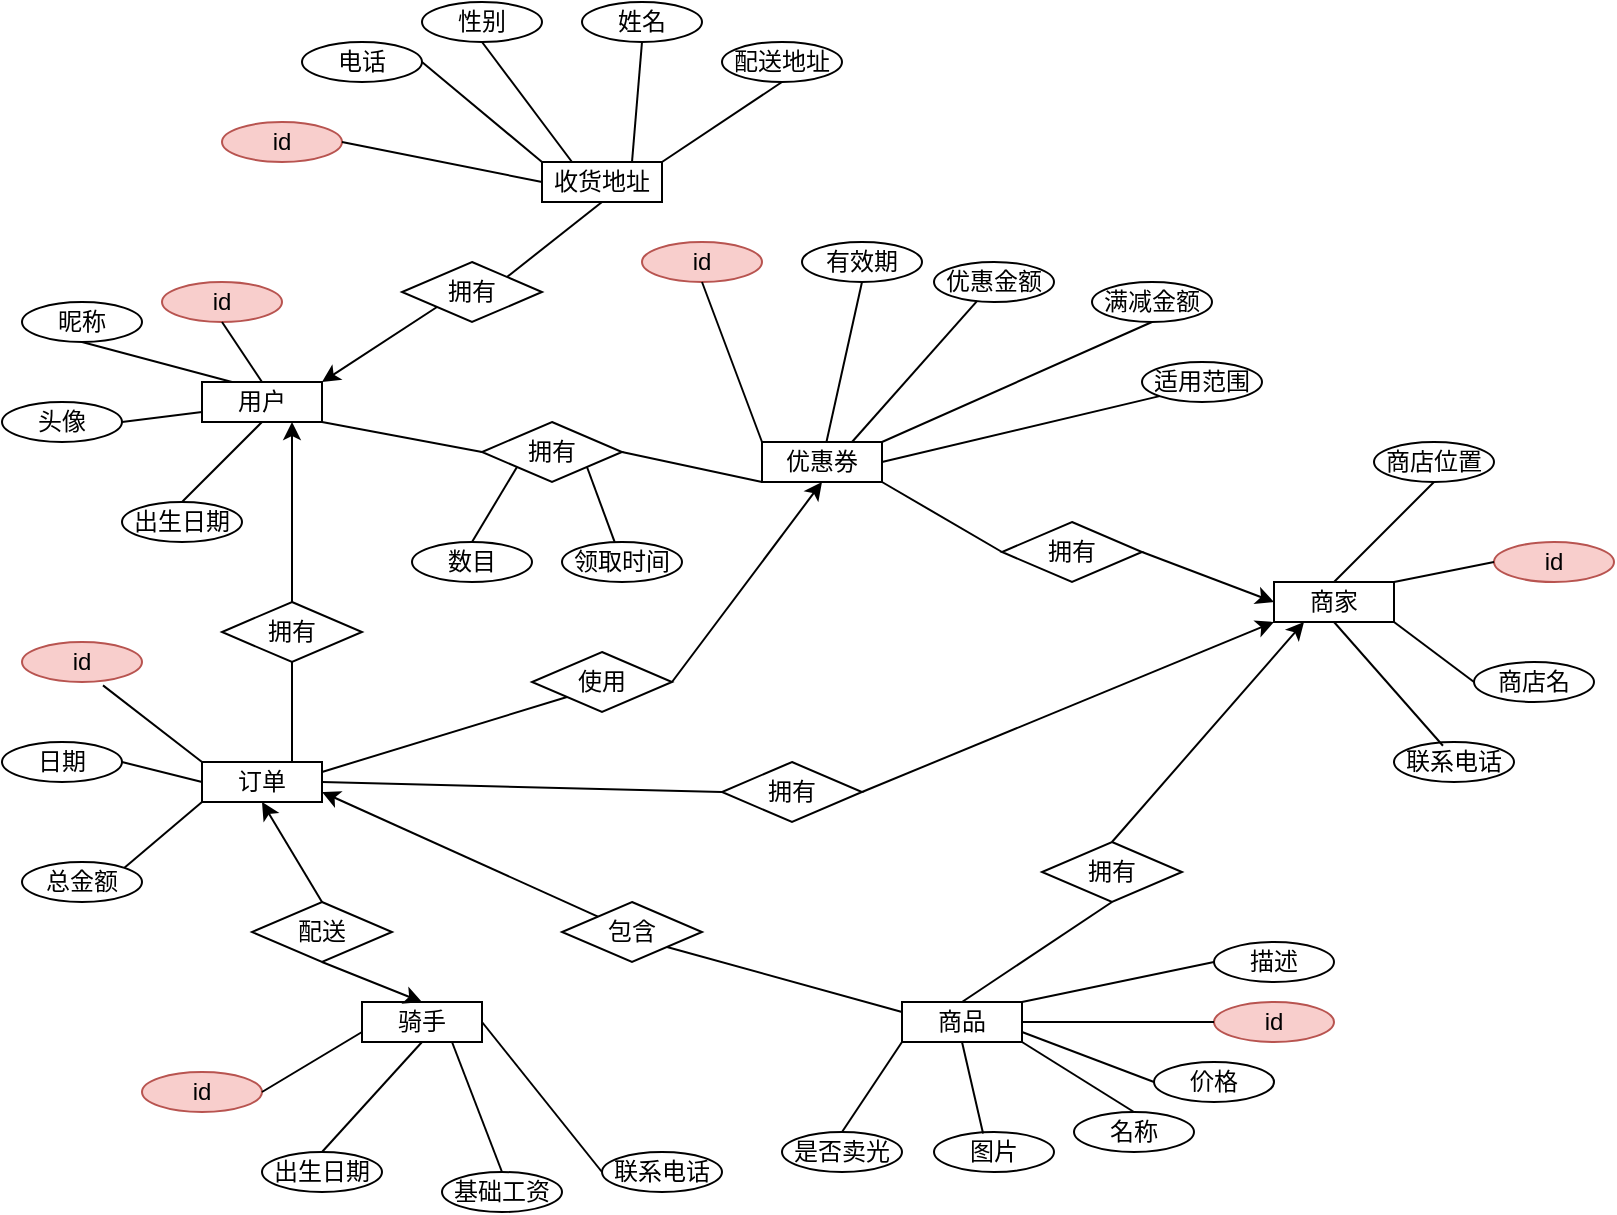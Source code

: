 <mxfile version="18.0.3" type="github">
  <diagram id="Z_xTUL372uZlxIhNGOhU" name="Page-1">
    <mxGraphModel dx="1298" dy="724" grid="1" gridSize="10" guides="1" tooltips="1" connect="1" arrows="1" fold="1" page="1" pageScale="1" pageWidth="827" pageHeight="1169" math="0" shadow="0">
      <root>
        <mxCell id="0" />
        <mxCell id="1" parent="0" />
        <mxCell id="dUpmVTzHK90mjqvTU03A-8" value="用户" style="rounded=0;whiteSpace=wrap;html=1;" vertex="1" parent="1">
          <mxGeometry x="110" y="250" width="60" height="20" as="geometry" />
        </mxCell>
        <mxCell id="dUpmVTzHK90mjqvTU03A-9" value="骑手" style="rounded=0;whiteSpace=wrap;html=1;" vertex="1" parent="1">
          <mxGeometry x="190" y="560" width="60" height="20" as="geometry" />
        </mxCell>
        <mxCell id="dUpmVTzHK90mjqvTU03A-13" value="商家" style="rounded=0;whiteSpace=wrap;html=1;" vertex="1" parent="1">
          <mxGeometry x="646" y="350" width="60" height="20" as="geometry" />
        </mxCell>
        <mxCell id="dUpmVTzHK90mjqvTU03A-14" value="商品" style="rounded=0;whiteSpace=wrap;html=1;" vertex="1" parent="1">
          <mxGeometry x="460" y="560" width="60" height="20" as="geometry" />
        </mxCell>
        <mxCell id="dUpmVTzHK90mjqvTU03A-16" value="订单" style="rounded=0;whiteSpace=wrap;html=1;" vertex="1" parent="1">
          <mxGeometry x="110" y="440" width="60" height="20" as="geometry" />
        </mxCell>
        <mxCell id="dUpmVTzHK90mjqvTU03A-17" value="优惠券" style="rounded=0;whiteSpace=wrap;html=1;" vertex="1" parent="1">
          <mxGeometry x="390" y="280" width="60" height="20" as="geometry" />
        </mxCell>
        <mxCell id="dUpmVTzHK90mjqvTU03A-19" value="id" style="ellipse;whiteSpace=wrap;html=1;fillColor=#f8cecc;strokeColor=#b85450;" vertex="1" parent="1">
          <mxGeometry x="90" y="200" width="60" height="20" as="geometry" />
        </mxCell>
        <mxCell id="dUpmVTzHK90mjqvTU03A-21" value="收货地址" style="rounded=0;whiteSpace=wrap;html=1;" vertex="1" parent="1">
          <mxGeometry x="280" y="140" width="60" height="20" as="geometry" />
        </mxCell>
        <mxCell id="dUpmVTzHK90mjqvTU03A-24" value="" style="endArrow=none;html=1;rounded=0;entryX=0.5;entryY=0;entryDx=0;entryDy=0;exitX=0.5;exitY=1;exitDx=0;exitDy=0;" edge="1" parent="1" source="dUpmVTzHK90mjqvTU03A-19" target="dUpmVTzHK90mjqvTU03A-8">
          <mxGeometry width="50" height="50" relative="1" as="geometry">
            <mxPoint x="160" y="340" as="sourcePoint" />
            <mxPoint x="210" y="290" as="targetPoint" />
          </mxGeometry>
        </mxCell>
        <mxCell id="dUpmVTzHK90mjqvTU03A-26" value="昵称&lt;span style=&quot;color: rgba(0, 0, 0, 0); font-family: monospace; font-size: 0px; text-align: start;&quot;&gt;%3CmxGraphModel%3E%3Croot%3E%3CmxCell%20id%3D%220%22%2F%3E%3CmxCell%20id%3D%221%22%20parent%3D%220%22%2F%3E%3CmxCell%20id%3D%222%22%20value%3D%22id%22%20style%3D%22ellipse%3BwhiteSpace%3Dwrap%3Bhtml%3D1%3B%22%20vertex%3D%221%22%20parent%3D%221%22%3E%3CmxGeometry%20x%3D%2290%22%20y%3D%22140%22%20width%3D%2260%22%20height%3D%2220%22%20as%3D%22geometry%22%2F%3E%3C%2FmxCell%3E%3C%2Froot%3E%3C%2FmxGraphModel%3E&lt;/span&gt;" style="ellipse;whiteSpace=wrap;html=1;" vertex="1" parent="1">
          <mxGeometry x="20" y="210" width="60" height="20" as="geometry" />
        </mxCell>
        <mxCell id="dUpmVTzHK90mjqvTU03A-27" value="头像" style="ellipse;whiteSpace=wrap;html=1;" vertex="1" parent="1">
          <mxGeometry x="10" y="260" width="60" height="20" as="geometry" />
        </mxCell>
        <mxCell id="dUpmVTzHK90mjqvTU03A-28" value="出生日期" style="ellipse;whiteSpace=wrap;html=1;" vertex="1" parent="1">
          <mxGeometry x="70" y="310" width="60" height="20" as="geometry" />
        </mxCell>
        <mxCell id="dUpmVTzHK90mjqvTU03A-29" value="" style="endArrow=none;html=1;rounded=0;exitX=0.5;exitY=1;exitDx=0;exitDy=0;entryX=0.5;entryY=0;entryDx=0;entryDy=0;" edge="1" parent="1" source="dUpmVTzHK90mjqvTU03A-8" target="dUpmVTzHK90mjqvTU03A-28">
          <mxGeometry width="50" height="50" relative="1" as="geometry">
            <mxPoint x="160" y="340" as="sourcePoint" />
            <mxPoint x="210" y="290" as="targetPoint" />
          </mxGeometry>
        </mxCell>
        <mxCell id="dUpmVTzHK90mjqvTU03A-30" value="" style="endArrow=none;html=1;rounded=0;exitX=0;exitY=0.75;exitDx=0;exitDy=0;entryX=1;entryY=0.5;entryDx=0;entryDy=0;" edge="1" parent="1" source="dUpmVTzHK90mjqvTU03A-8" target="dUpmVTzHK90mjqvTU03A-27">
          <mxGeometry width="50" height="50" relative="1" as="geometry">
            <mxPoint x="130.0" y="280" as="sourcePoint" />
            <mxPoint x="110.0" y="320" as="targetPoint" />
          </mxGeometry>
        </mxCell>
        <mxCell id="dUpmVTzHK90mjqvTU03A-31" value="" style="endArrow=none;html=1;rounded=0;exitX=0.25;exitY=0;exitDx=0;exitDy=0;entryX=0.5;entryY=1;entryDx=0;entryDy=0;" edge="1" parent="1" source="dUpmVTzHK90mjqvTU03A-8" target="dUpmVTzHK90mjqvTU03A-26">
          <mxGeometry width="50" height="50" relative="1" as="geometry">
            <mxPoint x="140.0" y="290" as="sourcePoint" />
            <mxPoint x="120.0" y="330" as="targetPoint" />
          </mxGeometry>
        </mxCell>
        <mxCell id="dUpmVTzHK90mjqvTU03A-32" value="姓名" style="ellipse;whiteSpace=wrap;html=1;" vertex="1" parent="1">
          <mxGeometry x="300" y="60" width="60" height="20" as="geometry" />
        </mxCell>
        <mxCell id="dUpmVTzHK90mjqvTU03A-33" value="性别" style="ellipse;whiteSpace=wrap;html=1;" vertex="1" parent="1">
          <mxGeometry x="220" y="60" width="60" height="20" as="geometry" />
        </mxCell>
        <mxCell id="dUpmVTzHK90mjqvTU03A-34" value="电话" style="ellipse;whiteSpace=wrap;html=1;" vertex="1" parent="1">
          <mxGeometry x="160" y="80" width="60" height="20" as="geometry" />
        </mxCell>
        <mxCell id="dUpmVTzHK90mjqvTU03A-37" value="配送地址" style="ellipse;whiteSpace=wrap;html=1;" vertex="1" parent="1">
          <mxGeometry x="370" y="80" width="60" height="20" as="geometry" />
        </mxCell>
        <mxCell id="dUpmVTzHK90mjqvTU03A-39" value="id" style="ellipse;whiteSpace=wrap;html=1;fillColor=#f8cecc;strokeColor=#b85450;" vertex="1" parent="1">
          <mxGeometry x="80" y="595" width="60" height="20" as="geometry" />
        </mxCell>
        <mxCell id="dUpmVTzHK90mjqvTU03A-40" value="出生日期&lt;span style=&quot;color: rgba(0, 0, 0, 0); font-family: monospace; font-size: 0px; text-align: start;&quot;&gt;%3CmxGraphModel%3E%3Croot%3E%3CmxCell%20id%3D%220%22%2F%3E%3CmxCell%20id%3D%221%22%20parent%3D%220%22%2F%3E%3CmxCell%20id%3D%222%22%20value%3D%22id%22%20style%3D%22ellipse%3BwhiteSpace%3Dwrap%3Bhtml%3D1%3B%22%20vertex%3D%221%22%20parent%3D%221%22%3E%3CmxGeometry%20x%3D%2290%22%20y%3D%22200%22%20width%3D%2260%22%20height%3D%2220%22%20as%3D%22geometry%22%2F%3E%3C%2FmxCell%3E%3C%2Froot%3E%3C%2FmxGraphModel%3E&lt;/span&gt;" style="ellipse;whiteSpace=wrap;html=1;" vertex="1" parent="1">
          <mxGeometry x="140" y="635" width="60" height="20" as="geometry" />
        </mxCell>
        <mxCell id="dUpmVTzHK90mjqvTU03A-41" value="联系电话&lt;span style=&quot;color: rgba(0, 0, 0, 0); font-family: monospace; font-size: 0px; text-align: start;&quot;&gt;%3CmxGraphModel%3E%3Croot%3E%3CmxCell%20id%3D%220%22%2F%3E%3CmxCell%20id%3D%221%22%20parent%3D%220%22%2F%3E%3CmxCell%20id%3D%222%22%20value%3D%22id%22%20style%3D%22ellipse%3BwhiteSpace%3Dwrap%3Bhtml%3D1%3B%22%20vertex%3D%221%22%20parent%3D%221%22%3E%3CmxGeometry%20x%3D%2290%22%20y%3D%22200%22%20width%3D%2260%22%20height%3D%2220%22%20as%3D%22geometry%22%2F%3E%3C%2FmxCell%3E%3C%2Froot%3E%3C%2FmxGraphModel%3E&lt;/span&gt;&lt;span style=&quot;color: rgba(0, 0, 0, 0); font-family: monospace; font-size: 0px; text-align: start;&quot;&gt;%3CmxGraphModel%3E%3Croot%3E%3CmxCell%20id%3D%220%22%2F%3E%3CmxCell%20id%3D%221%22%20parent%3D%220%22%2F%3E%3CmxCell%20id%3D%222%22%20value%3D%22id%22%20style%3D%22ellipse%3BwhiteSpace%3Dwrap%3Bhtml%3D1%3B%22%20vertex%3D%221%22%20parent%3D%221%22%3E%3CmxGeometry%20x%3D%2290%22%20y%3D%22200%22%20width%3D%2260%22%20height%3D%2220%22%20as%3D%22geometry%22%2F%3E%3C%2FmxCell%3E%3C%2Froot%3E%3C%2FmxGraphModel%3E&lt;/span&gt;" style="ellipse;whiteSpace=wrap;html=1;" vertex="1" parent="1">
          <mxGeometry x="310" y="635" width="60" height="20" as="geometry" />
        </mxCell>
        <mxCell id="dUpmVTzHK90mjqvTU03A-42" value="基础工资" style="ellipse;whiteSpace=wrap;html=1;" vertex="1" parent="1">
          <mxGeometry x="230" y="645" width="60" height="20" as="geometry" />
        </mxCell>
        <mxCell id="dUpmVTzHK90mjqvTU03A-43" value="id" style="ellipse;whiteSpace=wrap;html=1;fillColor=#f8cecc;strokeColor=#b85450;" vertex="1" parent="1">
          <mxGeometry x="756" y="330" width="60" height="20" as="geometry" />
        </mxCell>
        <mxCell id="dUpmVTzHK90mjqvTU03A-44" value="商店名" style="ellipse;whiteSpace=wrap;html=1;" vertex="1" parent="1">
          <mxGeometry x="746" y="390" width="60" height="20" as="geometry" />
        </mxCell>
        <mxCell id="dUpmVTzHK90mjqvTU03A-45" value="联系电话" style="ellipse;whiteSpace=wrap;html=1;" vertex="1" parent="1">
          <mxGeometry x="706" y="430" width="60" height="20" as="geometry" />
        </mxCell>
        <mxCell id="dUpmVTzHK90mjqvTU03A-46" value="" style="endArrow=none;html=1;rounded=0;exitX=0;exitY=0;exitDx=0;exitDy=0;entryX=1;entryY=0.5;entryDx=0;entryDy=0;" edge="1" parent="1" source="dUpmVTzHK90mjqvTU03A-21" target="dUpmVTzHK90mjqvTU03A-34">
          <mxGeometry width="50" height="50" relative="1" as="geometry">
            <mxPoint x="440" y="280" as="sourcePoint" />
            <mxPoint x="490" y="230" as="targetPoint" />
          </mxGeometry>
        </mxCell>
        <mxCell id="dUpmVTzHK90mjqvTU03A-48" value="" style="endArrow=none;html=1;rounded=0;entryX=0.5;entryY=1;entryDx=0;entryDy=0;exitX=0.25;exitY=0;exitDx=0;exitDy=0;" edge="1" parent="1" source="dUpmVTzHK90mjqvTU03A-21" target="dUpmVTzHK90mjqvTU03A-33">
          <mxGeometry width="50" height="50" relative="1" as="geometry">
            <mxPoint x="440" y="280" as="sourcePoint" />
            <mxPoint x="490" y="230" as="targetPoint" />
          </mxGeometry>
        </mxCell>
        <mxCell id="dUpmVTzHK90mjqvTU03A-49" value="" style="endArrow=none;html=1;rounded=0;entryX=0.5;entryY=1;entryDx=0;entryDy=0;exitX=0.75;exitY=0;exitDx=0;exitDy=0;" edge="1" parent="1" source="dUpmVTzHK90mjqvTU03A-21" target="dUpmVTzHK90mjqvTU03A-32">
          <mxGeometry width="50" height="50" relative="1" as="geometry">
            <mxPoint x="310" y="140" as="sourcePoint" />
            <mxPoint x="250" y="110" as="targetPoint" />
          </mxGeometry>
        </mxCell>
        <mxCell id="dUpmVTzHK90mjqvTU03A-51" value="" style="endArrow=none;html=1;rounded=0;entryX=0.5;entryY=1;entryDx=0;entryDy=0;exitX=1;exitY=0;exitDx=0;exitDy=0;" edge="1" parent="1" source="dUpmVTzHK90mjqvTU03A-21" target="dUpmVTzHK90mjqvTU03A-37">
          <mxGeometry width="50" height="50" relative="1" as="geometry">
            <mxPoint x="315" y="160" as="sourcePoint" />
            <mxPoint x="260" y="120" as="targetPoint" />
          </mxGeometry>
        </mxCell>
        <mxCell id="dUpmVTzHK90mjqvTU03A-52" value="" style="endArrow=none;html=1;rounded=0;entryX=1;entryY=0.5;entryDx=0;entryDy=0;exitX=0;exitY=0.75;exitDx=0;exitDy=0;entryPerimeter=0;" edge="1" parent="1" source="dUpmVTzHK90mjqvTU03A-9" target="dUpmVTzHK90mjqvTU03A-39">
          <mxGeometry width="50" height="50" relative="1" as="geometry">
            <mxPoint x="90" y="790" as="sourcePoint" />
            <mxPoint x="140" y="740" as="targetPoint" />
          </mxGeometry>
        </mxCell>
        <mxCell id="dUpmVTzHK90mjqvTU03A-53" value="" style="endArrow=none;html=1;rounded=0;exitX=0.5;exitY=1;exitDx=0;exitDy=0;entryX=0.5;entryY=0;entryDx=0;entryDy=0;" edge="1" parent="1" source="dUpmVTzHK90mjqvTU03A-9" target="dUpmVTzHK90mjqvTU03A-40">
          <mxGeometry width="50" height="50" relative="1" as="geometry">
            <mxPoint x="230" y="570" as="sourcePoint" />
            <mxPoint x="200" y="640" as="targetPoint" />
          </mxGeometry>
        </mxCell>
        <mxCell id="dUpmVTzHK90mjqvTU03A-54" value="" style="endArrow=none;html=1;rounded=0;entryX=0;entryY=0.5;entryDx=0;entryDy=0;exitX=1;exitY=0.5;exitDx=0;exitDy=0;" edge="1" parent="1" source="dUpmVTzHK90mjqvTU03A-9" target="dUpmVTzHK90mjqvTU03A-41">
          <mxGeometry width="50" height="50" relative="1" as="geometry">
            <mxPoint x="240" y="580" as="sourcePoint" />
            <mxPoint x="260" y="530" as="targetPoint" />
          </mxGeometry>
        </mxCell>
        <mxCell id="dUpmVTzHK90mjqvTU03A-55" value="" style="endArrow=none;html=1;rounded=0;entryX=0.5;entryY=0;entryDx=0;entryDy=0;exitX=0.75;exitY=1;exitDx=0;exitDy=0;" edge="1" parent="1" source="dUpmVTzHK90mjqvTU03A-9" target="dUpmVTzHK90mjqvTU03A-42">
          <mxGeometry width="50" height="50" relative="1" as="geometry">
            <mxPoint x="250" y="590" as="sourcePoint" />
            <mxPoint x="270" y="540" as="targetPoint" />
          </mxGeometry>
        </mxCell>
        <mxCell id="dUpmVTzHK90mjqvTU03A-56" value="" style="endArrow=none;html=1;rounded=0;entryX=1;entryY=0;entryDx=0;entryDy=0;exitX=0;exitY=0.5;exitDx=0;exitDy=0;" edge="1" parent="1" source="dUpmVTzHK90mjqvTU03A-43" target="dUpmVTzHK90mjqvTU03A-13">
          <mxGeometry width="50" height="50" relative="1" as="geometry">
            <mxPoint x="736" y="180" as="sourcePoint" />
            <mxPoint x="756" y="130" as="targetPoint" />
          </mxGeometry>
        </mxCell>
        <mxCell id="dUpmVTzHK90mjqvTU03A-57" value="" style="endArrow=none;html=1;rounded=0;entryX=1;entryY=1;entryDx=0;entryDy=0;exitX=0;exitY=0.5;exitDx=0;exitDy=0;" edge="1" parent="1" source="dUpmVTzHK90mjqvTU03A-44" target="dUpmVTzHK90mjqvTU03A-13">
          <mxGeometry width="50" height="50" relative="1" as="geometry">
            <mxPoint x="746" y="190" as="sourcePoint" />
            <mxPoint x="766" y="140" as="targetPoint" />
          </mxGeometry>
        </mxCell>
        <mxCell id="dUpmVTzHK90mjqvTU03A-58" value="" style="endArrow=none;html=1;rounded=0;entryX=0.408;entryY=0.093;entryDx=0;entryDy=0;exitX=0.5;exitY=1;exitDx=0;exitDy=0;entryPerimeter=0;" edge="1" parent="1" source="dUpmVTzHK90mjqvTU03A-13" target="dUpmVTzHK90mjqvTU03A-45">
          <mxGeometry width="50" height="50" relative="1" as="geometry">
            <mxPoint x="756" y="200" as="sourcePoint" />
            <mxPoint x="776" y="150" as="targetPoint" />
          </mxGeometry>
        </mxCell>
        <mxCell id="dUpmVTzHK90mjqvTU03A-60" value="商店位置" style="ellipse;whiteSpace=wrap;html=1;" vertex="1" parent="1">
          <mxGeometry x="696" y="280" width="60" height="20" as="geometry" />
        </mxCell>
        <mxCell id="dUpmVTzHK90mjqvTU03A-61" value="" style="endArrow=none;html=1;rounded=0;entryX=0.5;entryY=0;entryDx=0;entryDy=0;exitX=0.5;exitY=1;exitDx=0;exitDy=0;" edge="1" parent="1" source="dUpmVTzHK90mjqvTU03A-60" target="dUpmVTzHK90mjqvTU03A-13">
          <mxGeometry width="50" height="50" relative="1" as="geometry">
            <mxPoint x="766" y="350" as="sourcePoint" />
            <mxPoint x="716" y="360" as="targetPoint" />
          </mxGeometry>
        </mxCell>
        <mxCell id="dUpmVTzHK90mjqvTU03A-62" value="名称&lt;span style=&quot;color: rgba(0, 0, 0, 0); font-family: monospace; font-size: 0px; text-align: start;&quot;&gt;%3CmxGraphModel%3E%3Croot%3E%3CmxCell%20id%3D%220%22%2F%3E%3CmxCell%20id%3D%221%22%20parent%3D%220%22%2F%3E%3CmxCell%20id%3D%222%22%20value%3D%22%E8%81%94%E7%B3%BB%E7%94%B5%E8%AF%9D%22%20style%3D%22ellipse%3BwhiteSpace%3Dwrap%3Bhtml%3D1%3B%22%20vertex%3D%221%22%20parent%3D%221%22%3E%3CmxGeometry%20x%3D%22580%22%20y%3D%22420%22%20width%3D%2260%22%20height%3D%2220%22%20as%3D%22geometry%22%2F%3E%3C%2FmxCell%3E%3C%2Froot%3E%3C%2FmxGraphModel%3E&lt;/span&gt;" style="ellipse;whiteSpace=wrap;html=1;" vertex="1" parent="1">
          <mxGeometry x="546" y="615" width="60" height="20" as="geometry" />
        </mxCell>
        <mxCell id="dUpmVTzHK90mjqvTU03A-63" value="id&lt;span style=&quot;color: rgba(0, 0, 0, 0); font-family: monospace; font-size: 0px; text-align: start;&quot;&gt;%3CmxGraphModel%3E%3Croot%3E%3CmxCell%20id%3D%220%22%2F%3E%3CmxCell%20id%3D%221%22%20parent%3D%220%22%2F%3E%3CmxCell%20id%3D%222%22%20value%3D%22%E5%90%8D%E7%A7%B0%26lt%3Bspan%20style%3D%26quot%3Bcolor%3A%20rgba(0%2C%200%2C%200%2C%200)%3B%20font-family%3A%20monospace%3B%20font-size%3A%200px%3B%20text-align%3A%20start%3B%26quot%3B%26gt%3B%253CmxGraphModel%253E%253Croot%253E%253CmxCell%2520id%253D%25220%2522%252F%253E%253CmxCell%2520id%253D%25221%2522%2520parent%253D%25220%2522%252F%253E%253CmxCell%2520id%253D%25222%2522%2520value%253D%2522%25E8%2581%2594%25E7%25B3%25BB%25E7%2594%25B5%25E8%25AF%259D%2522%2520style%253D%2522ellipse%253BwhiteSpace%253Dwrap%253Bhtml%253D1%253B%2522%2520vertex%253D%25221%2522%2520parent%253D%25221%2522%253E%253CmxGeometry%2520x%253D%2522580%2522%2520y%253D%2522420%2522%2520width%253D%252260%2522%2520height%253D%252220%2522%2520as%253D%2522geometry%2522%252F%253E%253C%252FmxCell%253E%253C%252Froot%253E%253C%252FmxGraphModel%253E%26lt%3B%2Fspan%26gt%3B%22%20style%3D%22ellipse%3BwhiteSpace%3Dwrap%3Bhtml%3D1%3B%22%20vertex%3D%221%22%20parent%3D%221%22%3E%3CmxGeometry%20x%3D%22510%22%20y%3D%22575%22%20width%3D%2260%22%20height%3D%2220%22%20as%3D%22geometry%22%2F%3E%3C%2FmxCell%3E%3C%2Froot%3E%3C%2FmxGraphModel%3E&lt;/span&gt;" style="ellipse;whiteSpace=wrap;html=1;fillColor=#f8cecc;strokeColor=#b85450;" vertex="1" parent="1">
          <mxGeometry x="616" y="560" width="60" height="20" as="geometry" />
        </mxCell>
        <mxCell id="dUpmVTzHK90mjqvTU03A-64" value="图片" style="ellipse;whiteSpace=wrap;html=1;" vertex="1" parent="1">
          <mxGeometry x="476" y="625" width="60" height="20" as="geometry" />
        </mxCell>
        <mxCell id="dUpmVTzHK90mjqvTU03A-65" value="描述" style="ellipse;whiteSpace=wrap;html=1;" vertex="1" parent="1">
          <mxGeometry x="616" y="530" width="60" height="20" as="geometry" />
        </mxCell>
        <mxCell id="dUpmVTzHK90mjqvTU03A-66" value="价格" style="ellipse;whiteSpace=wrap;html=1;" vertex="1" parent="1">
          <mxGeometry x="586" y="590" width="60" height="20" as="geometry" />
        </mxCell>
        <mxCell id="dUpmVTzHK90mjqvTU03A-67" value="是否卖光" style="ellipse;whiteSpace=wrap;html=1;" vertex="1" parent="1">
          <mxGeometry x="400" y="625" width="60" height="20" as="geometry" />
        </mxCell>
        <mxCell id="dUpmVTzHK90mjqvTU03A-68" value="id" style="ellipse;whiteSpace=wrap;html=1;fillColor=#f8cecc;strokeColor=#b85450;" vertex="1" parent="1">
          <mxGeometry x="330" y="180" width="60" height="20" as="geometry" />
        </mxCell>
        <mxCell id="dUpmVTzHK90mjqvTU03A-69" value="有效期" style="ellipse;whiteSpace=wrap;html=1;" vertex="1" parent="1">
          <mxGeometry x="410" y="180" width="60" height="20" as="geometry" />
        </mxCell>
        <mxCell id="dUpmVTzHK90mjqvTU03A-70" value="优惠金额&lt;span style=&quot;color: rgba(0, 0, 0, 0); font-family: monospace; font-size: 0px; text-align: start;&quot;&gt;%3CmxGraphModel%3E%3Croot%3E%3CmxCell%20id%3D%220%22%2F%3E%3CmxCell%20id%3D%221%22%20parent%3D%220%22%2F%3E%3CmxCell%20id%3D%222%22%20value%3D%22%E5%90%8D%E7%A7%B0%26lt%3Bspan%20style%3D%26quot%3Bcolor%3A%20rgba(0%2C%200%2C%200%2C%200)%3B%20font-family%3A%20monospace%3B%20font-size%3A%200px%3B%20text-align%3A%20start%3B%26quot%3B%26gt%3B%253CmxGraphModel%253E%253Croot%253E%253CmxCell%2520id%253D%25220%2522%252F%253E%253CmxCell%2520id%253D%25221%2522%2520parent%253D%25220%2522%252F%253E%253CmxCell%2520id%253D%25222%2522%2520value%253D%2522%25E8%2581%2594%25E7%25B3%25BB%25E7%2594%25B5%25E8%25AF%259D%2522%2520style%253D%2522ellipse%253BwhiteSpace%253Dwrap%253Bhtml%253D1%253B%2522%2520vertex%253D%25221%2522%2520parent%253D%25221%2522%253E%253CmxGeometry%2520x%253D%2522580%2522%2520y%253D%2522420%2522%2520width%253D%252260%2522%2520height%253D%252220%2522%2520as%253D%2522geometry%2522%252F%253E%253C%252FmxCell%253E%253C%252Froot%253E%253C%252FmxGraphModel%253E%26lt%3B%2Fspan%26gt%3B%22%20style%3D%22ellipse%3BwhiteSpace%3Dwrap%3Bhtml%3D1%3B%22%20vertex%3D%221%22%20parent%3D%221%22%3E%3CmxGeometry%20x%3D%22510%22%20y%3D%22575%22%20width%3D%2260%22%20height%3D%2220%22%20as%3D%22geometry%22%2F%3E%3C%2FmxCell%3E%3C%2Froot%3E%3C%2FmxGraphModel%3E&lt;/span&gt;" style="ellipse;whiteSpace=wrap;html=1;" vertex="1" parent="1">
          <mxGeometry x="476" y="190" width="60" height="20" as="geometry" />
        </mxCell>
        <mxCell id="dUpmVTzHK90mjqvTU03A-71" value="满减金额" style="ellipse;whiteSpace=wrap;html=1;" vertex="1" parent="1">
          <mxGeometry x="555" y="200" width="60" height="20" as="geometry" />
        </mxCell>
        <mxCell id="dUpmVTzHK90mjqvTU03A-74" value="" style="endArrow=none;html=1;rounded=0;exitX=0;exitY=1;exitDx=0;exitDy=0;entryX=0.5;entryY=0;entryDx=0;entryDy=0;" edge="1" parent="1" source="dUpmVTzHK90mjqvTU03A-14" target="dUpmVTzHK90mjqvTU03A-67">
          <mxGeometry width="50" height="50" relative="1" as="geometry">
            <mxPoint x="350" y="515" as="sourcePoint" />
            <mxPoint x="400" y="465" as="targetPoint" />
          </mxGeometry>
        </mxCell>
        <mxCell id="dUpmVTzHK90mjqvTU03A-75" value="" style="endArrow=none;html=1;rounded=0;exitX=0.5;exitY=1;exitDx=0;exitDy=0;entryX=0.409;entryY=0.037;entryDx=0;entryDy=0;entryPerimeter=0;" edge="1" parent="1" source="dUpmVTzHK90mjqvTU03A-14" target="dUpmVTzHK90mjqvTU03A-64">
          <mxGeometry width="50" height="50" relative="1" as="geometry">
            <mxPoint x="470" y="590" as="sourcePoint" />
            <mxPoint x="440" y="635" as="targetPoint" />
          </mxGeometry>
        </mxCell>
        <mxCell id="dUpmVTzHK90mjqvTU03A-76" value="" style="endArrow=none;html=1;rounded=0;exitX=1;exitY=1;exitDx=0;exitDy=0;entryX=0.5;entryY=0;entryDx=0;entryDy=0;" edge="1" parent="1" source="dUpmVTzHK90mjqvTU03A-14" target="dUpmVTzHK90mjqvTU03A-62">
          <mxGeometry width="50" height="50" relative="1" as="geometry">
            <mxPoint x="480" y="600" as="sourcePoint" />
            <mxPoint x="450" y="645" as="targetPoint" />
          </mxGeometry>
        </mxCell>
        <mxCell id="dUpmVTzHK90mjqvTU03A-77" value="" style="endArrow=none;html=1;rounded=0;entryX=0;entryY=0.5;entryDx=0;entryDy=0;exitX=1;exitY=0.75;exitDx=0;exitDy=0;" edge="1" parent="1" source="dUpmVTzHK90mjqvTU03A-14" target="dUpmVTzHK90mjqvTU03A-66">
          <mxGeometry width="50" height="50" relative="1" as="geometry">
            <mxPoint x="530" y="585" as="sourcePoint" />
            <mxPoint x="460" y="655" as="targetPoint" />
          </mxGeometry>
        </mxCell>
        <mxCell id="dUpmVTzHK90mjqvTU03A-78" value="" style="endArrow=none;html=1;rounded=0;exitX=1;exitY=0.5;exitDx=0;exitDy=0;entryX=0;entryY=0.5;entryDx=0;entryDy=0;" edge="1" parent="1" source="dUpmVTzHK90mjqvTU03A-14" target="dUpmVTzHK90mjqvTU03A-63">
          <mxGeometry width="50" height="50" relative="1" as="geometry">
            <mxPoint x="500" y="620" as="sourcePoint" />
            <mxPoint x="470" y="665" as="targetPoint" />
          </mxGeometry>
        </mxCell>
        <mxCell id="dUpmVTzHK90mjqvTU03A-79" value="" style="endArrow=none;html=1;rounded=0;exitX=1;exitY=0;exitDx=0;exitDy=0;entryX=0;entryY=0.5;entryDx=0;entryDy=0;" edge="1" parent="1" source="dUpmVTzHK90mjqvTU03A-14" target="dUpmVTzHK90mjqvTU03A-65">
          <mxGeometry width="50" height="50" relative="1" as="geometry">
            <mxPoint x="510" y="630" as="sourcePoint" />
            <mxPoint x="480" y="675" as="targetPoint" />
          </mxGeometry>
        </mxCell>
        <mxCell id="dUpmVTzHK90mjqvTU03A-80" value="" style="endArrow=none;html=1;rounded=0;exitX=0;exitY=0;exitDx=0;exitDy=0;entryX=0.5;entryY=1;entryDx=0;entryDy=0;" edge="1" parent="1" source="dUpmVTzHK90mjqvTU03A-17" target="dUpmVTzHK90mjqvTU03A-68">
          <mxGeometry width="50" height="50" relative="1" as="geometry">
            <mxPoint x="805" y="345" as="sourcePoint" />
            <mxPoint x="775" y="390" as="targetPoint" />
          </mxGeometry>
        </mxCell>
        <mxCell id="dUpmVTzHK90mjqvTU03A-81" value="" style="endArrow=none;html=1;rounded=0;entryX=0.5;entryY=1;entryDx=0;entryDy=0;" edge="1" parent="1" source="dUpmVTzHK90mjqvTU03A-17" target="dUpmVTzHK90mjqvTU03A-69">
          <mxGeometry width="50" height="50" relative="1" as="geometry">
            <mxPoint x="380" y="280" as="sourcePoint" />
            <mxPoint x="345.0" y="322.5" as="targetPoint" />
          </mxGeometry>
        </mxCell>
        <mxCell id="dUpmVTzHK90mjqvTU03A-82" value="" style="endArrow=none;html=1;rounded=0;exitX=0.75;exitY=0;exitDx=0;exitDy=0;" edge="1" parent="1" source="dUpmVTzHK90mjqvTU03A-17" target="dUpmVTzHK90mjqvTU03A-70">
          <mxGeometry width="50" height="50" relative="1" as="geometry">
            <mxPoint x="375" y="322.5" as="sourcePoint" />
            <mxPoint x="355.0" y="332.5" as="targetPoint" />
          </mxGeometry>
        </mxCell>
        <mxCell id="dUpmVTzHK90mjqvTU03A-83" value="" style="endArrow=none;html=1;rounded=0;exitX=1;exitY=0;exitDx=0;exitDy=0;entryX=0.5;entryY=1;entryDx=0;entryDy=0;" edge="1" parent="1" source="dUpmVTzHK90mjqvTU03A-17" target="dUpmVTzHK90mjqvTU03A-71">
          <mxGeometry width="50" height="50" relative="1" as="geometry">
            <mxPoint x="385" y="332.5" as="sourcePoint" />
            <mxPoint x="365.0" y="342.5" as="targetPoint" />
          </mxGeometry>
        </mxCell>
        <mxCell id="dUpmVTzHK90mjqvTU03A-85" value="id" style="ellipse;whiteSpace=wrap;html=1;fillColor=#f8cecc;strokeColor=#b85450;" vertex="1" parent="1">
          <mxGeometry x="20" y="380" width="60" height="20" as="geometry" />
        </mxCell>
        <mxCell id="dUpmVTzHK90mjqvTU03A-86" value="日期" style="ellipse;whiteSpace=wrap;html=1;" vertex="1" parent="1">
          <mxGeometry x="10" y="430" width="60" height="20" as="geometry" />
        </mxCell>
        <mxCell id="dUpmVTzHK90mjqvTU03A-87" value="总金额" style="ellipse;whiteSpace=wrap;html=1;" vertex="1" parent="1">
          <mxGeometry x="20" y="490" width="60" height="20" as="geometry" />
        </mxCell>
        <mxCell id="dUpmVTzHK90mjqvTU03A-90" value="" style="endArrow=none;html=1;rounded=0;entryX=0.675;entryY=1.085;entryDx=0;entryDy=0;entryPerimeter=0;exitX=0;exitY=0;exitDx=0;exitDy=0;" edge="1" parent="1" source="dUpmVTzHK90mjqvTU03A-16" target="dUpmVTzHK90mjqvTU03A-85">
          <mxGeometry width="50" height="50" relative="1" as="geometry">
            <mxPoint x="440" y="540" as="sourcePoint" />
            <mxPoint x="490" y="490" as="targetPoint" />
          </mxGeometry>
        </mxCell>
        <mxCell id="dUpmVTzHK90mjqvTU03A-92" value="" style="endArrow=none;html=1;rounded=0;entryX=1;entryY=0.5;entryDx=0;entryDy=0;exitX=0;exitY=0.5;exitDx=0;exitDy=0;" edge="1" parent="1" source="dUpmVTzHK90mjqvTU03A-16" target="dUpmVTzHK90mjqvTU03A-86">
          <mxGeometry width="50" height="50" relative="1" as="geometry">
            <mxPoint x="120.0" y="450.0" as="sourcePoint" />
            <mxPoint x="70.5" y="411.7" as="targetPoint" />
          </mxGeometry>
        </mxCell>
        <mxCell id="dUpmVTzHK90mjqvTU03A-93" value="" style="endArrow=none;html=1;rounded=0;entryX=1;entryY=0;entryDx=0;entryDy=0;exitX=0;exitY=1;exitDx=0;exitDy=0;" edge="1" parent="1" source="dUpmVTzHK90mjqvTU03A-16" target="dUpmVTzHK90mjqvTU03A-87">
          <mxGeometry width="50" height="50" relative="1" as="geometry">
            <mxPoint x="130.0" y="460.0" as="sourcePoint" />
            <mxPoint x="80.5" y="421.7" as="targetPoint" />
          </mxGeometry>
        </mxCell>
        <mxCell id="dUpmVTzHK90mjqvTU03A-100" style="edgeStyle=orthogonalEdgeStyle;rounded=0;orthogonalLoop=1;jettySize=auto;html=1;entryX=0.75;entryY=1;entryDx=0;entryDy=0;" edge="1" parent="1" source="dUpmVTzHK90mjqvTU03A-99" target="dUpmVTzHK90mjqvTU03A-8">
          <mxGeometry relative="1" as="geometry" />
        </mxCell>
        <mxCell id="dUpmVTzHK90mjqvTU03A-99" value="拥有" style="rhombus;whiteSpace=wrap;html=1;" vertex="1" parent="1">
          <mxGeometry x="120" y="360" width="70" height="30" as="geometry" />
        </mxCell>
        <mxCell id="dUpmVTzHK90mjqvTU03A-105" value="" style="endArrow=none;html=1;rounded=0;entryX=0.5;entryY=1;entryDx=0;entryDy=0;exitX=0.75;exitY=0;exitDx=0;exitDy=0;" edge="1" parent="1" source="dUpmVTzHK90mjqvTU03A-16" target="dUpmVTzHK90mjqvTU03A-99">
          <mxGeometry width="50" height="50" relative="1" as="geometry">
            <mxPoint x="195" y="415" as="sourcePoint" />
            <mxPoint x="245" y="365" as="targetPoint" />
          </mxGeometry>
        </mxCell>
        <mxCell id="dUpmVTzHK90mjqvTU03A-110" value="拥有" style="rhombus;whiteSpace=wrap;html=1;" vertex="1" parent="1">
          <mxGeometry x="210" y="190" width="70" height="30" as="geometry" />
        </mxCell>
        <mxCell id="dUpmVTzHK90mjqvTU03A-111" value="" style="endArrow=classic;html=1;rounded=0;entryX=1;entryY=0;entryDx=0;entryDy=0;exitX=0;exitY=1;exitDx=0;exitDy=0;" edge="1" parent="1" source="dUpmVTzHK90mjqvTU03A-110" target="dUpmVTzHK90mjqvTU03A-8">
          <mxGeometry width="50" height="50" relative="1" as="geometry">
            <mxPoint x="470" y="250" as="sourcePoint" />
            <mxPoint x="520" y="200" as="targetPoint" />
          </mxGeometry>
        </mxCell>
        <mxCell id="dUpmVTzHK90mjqvTU03A-112" value="" style="endArrow=none;html=1;rounded=0;entryX=0.5;entryY=1;entryDx=0;entryDy=0;exitX=1;exitY=0;exitDx=0;exitDy=0;" edge="1" parent="1" source="dUpmVTzHK90mjqvTU03A-110" target="dUpmVTzHK90mjqvTU03A-21">
          <mxGeometry width="50" height="50" relative="1" as="geometry">
            <mxPoint x="470" y="250" as="sourcePoint" />
            <mxPoint x="520" y="200" as="targetPoint" />
          </mxGeometry>
        </mxCell>
        <mxCell id="dUpmVTzHK90mjqvTU03A-117" value="配送" style="rhombus;whiteSpace=wrap;html=1;" vertex="1" parent="1">
          <mxGeometry x="135" y="510" width="70" height="30" as="geometry" />
        </mxCell>
        <mxCell id="dUpmVTzHK90mjqvTU03A-118" value="" style="endArrow=classic;html=1;rounded=0;entryX=0.5;entryY=1;entryDx=0;entryDy=0;exitX=0.5;exitY=0;exitDx=0;exitDy=0;" edge="1" parent="1" source="dUpmVTzHK90mjqvTU03A-117" target="dUpmVTzHK90mjqvTU03A-16">
          <mxGeometry width="50" height="50" relative="1" as="geometry">
            <mxPoint x="550" y="470" as="sourcePoint" />
            <mxPoint x="600" y="420" as="targetPoint" />
          </mxGeometry>
        </mxCell>
        <mxCell id="dUpmVTzHK90mjqvTU03A-119" value="" style="endArrow=classic;html=1;rounded=0;exitX=0.5;exitY=1;exitDx=0;exitDy=0;entryX=0.5;entryY=0;entryDx=0;entryDy=0;" edge="1" parent="1" source="dUpmVTzHK90mjqvTU03A-117" target="dUpmVTzHK90mjqvTU03A-9">
          <mxGeometry width="50" height="50" relative="1" as="geometry">
            <mxPoint x="550" y="470" as="sourcePoint" />
            <mxPoint x="600" y="420" as="targetPoint" />
          </mxGeometry>
        </mxCell>
        <mxCell id="dUpmVTzHK90mjqvTU03A-120" value="包含" style="rhombus;whiteSpace=wrap;html=1;" vertex="1" parent="1">
          <mxGeometry x="290" y="510" width="70" height="30" as="geometry" />
        </mxCell>
        <mxCell id="dUpmVTzHK90mjqvTU03A-122" value="" style="endArrow=classic;html=1;rounded=0;entryX=1;entryY=0.75;entryDx=0;entryDy=0;" edge="1" parent="1" source="dUpmVTzHK90mjqvTU03A-120" target="dUpmVTzHK90mjqvTU03A-16">
          <mxGeometry width="50" height="50" relative="1" as="geometry">
            <mxPoint x="550" y="470" as="sourcePoint" />
            <mxPoint x="600" y="420" as="targetPoint" />
          </mxGeometry>
        </mxCell>
        <mxCell id="dUpmVTzHK90mjqvTU03A-123" value="" style="endArrow=none;html=1;rounded=0;exitX=1;exitY=1;exitDx=0;exitDy=0;entryX=0;entryY=0.25;entryDx=0;entryDy=0;" edge="1" parent="1" source="dUpmVTzHK90mjqvTU03A-120" target="dUpmVTzHK90mjqvTU03A-14">
          <mxGeometry width="50" height="50" relative="1" as="geometry">
            <mxPoint x="550" y="470" as="sourcePoint" />
            <mxPoint x="600" y="420" as="targetPoint" />
          </mxGeometry>
        </mxCell>
        <mxCell id="dUpmVTzHK90mjqvTU03A-124" value="拥有" style="rhombus;whiteSpace=wrap;html=1;" vertex="1" parent="1">
          <mxGeometry x="530" y="480" width="70" height="30" as="geometry" />
        </mxCell>
        <mxCell id="dUpmVTzHK90mjqvTU03A-125" value="" style="endArrow=classic;html=1;rounded=0;entryX=0.25;entryY=1;entryDx=0;entryDy=0;exitX=0.5;exitY=0;exitDx=0;exitDy=0;" edge="1" parent="1" source="dUpmVTzHK90mjqvTU03A-124" target="dUpmVTzHK90mjqvTU03A-13">
          <mxGeometry width="50" height="50" relative="1" as="geometry">
            <mxPoint x="550" y="370" as="sourcePoint" />
            <mxPoint x="600" y="320" as="targetPoint" />
          </mxGeometry>
        </mxCell>
        <mxCell id="dUpmVTzHK90mjqvTU03A-126" value="" style="endArrow=none;html=1;rounded=0;entryX=0.5;entryY=1;entryDx=0;entryDy=0;exitX=0.5;exitY=0;exitDx=0;exitDy=0;" edge="1" parent="1" source="dUpmVTzHK90mjqvTU03A-14" target="dUpmVTzHK90mjqvTU03A-124">
          <mxGeometry width="50" height="50" relative="1" as="geometry">
            <mxPoint x="550" y="370" as="sourcePoint" />
            <mxPoint x="600" y="320" as="targetPoint" />
          </mxGeometry>
        </mxCell>
        <mxCell id="dUpmVTzHK90mjqvTU03A-129" value="使用" style="rhombus;whiteSpace=wrap;html=1;" vertex="1" parent="1">
          <mxGeometry x="275" y="385" width="70" height="30" as="geometry" />
        </mxCell>
        <mxCell id="dUpmVTzHK90mjqvTU03A-131" value="" style="endArrow=none;html=1;rounded=0;entryX=0;entryY=1;entryDx=0;entryDy=0;exitX=1;exitY=0.25;exitDx=0;exitDy=0;" edge="1" parent="1" source="dUpmVTzHK90mjqvTU03A-16" target="dUpmVTzHK90mjqvTU03A-129">
          <mxGeometry width="50" height="50" relative="1" as="geometry">
            <mxPoint x="560" y="510" as="sourcePoint" />
            <mxPoint x="610" y="460" as="targetPoint" />
          </mxGeometry>
        </mxCell>
        <mxCell id="dUpmVTzHK90mjqvTU03A-132" value="" style="endArrow=classic;html=1;rounded=0;entryX=0.5;entryY=1;entryDx=0;entryDy=0;exitX=1;exitY=0.5;exitDx=0;exitDy=0;" edge="1" parent="1" source="dUpmVTzHK90mjqvTU03A-129" target="dUpmVTzHK90mjqvTU03A-17">
          <mxGeometry width="50" height="50" relative="1" as="geometry">
            <mxPoint x="310" y="360" as="sourcePoint" />
            <mxPoint x="610" y="460" as="targetPoint" />
          </mxGeometry>
        </mxCell>
        <mxCell id="dUpmVTzHK90mjqvTU03A-134" value="拥有" style="rhombus;whiteSpace=wrap;html=1;" vertex="1" parent="1">
          <mxGeometry x="250" y="270" width="70" height="30" as="geometry" />
        </mxCell>
        <mxCell id="dUpmVTzHK90mjqvTU03A-135" value="" style="endArrow=none;html=1;rounded=0;entryX=1;entryY=1;entryDx=0;entryDy=0;exitX=0;exitY=0.5;exitDx=0;exitDy=0;" edge="1" parent="1" source="dUpmVTzHK90mjqvTU03A-134" target="dUpmVTzHK90mjqvTU03A-8">
          <mxGeometry width="50" height="50" relative="1" as="geometry">
            <mxPoint x="560" y="410" as="sourcePoint" />
            <mxPoint x="610" y="360" as="targetPoint" />
          </mxGeometry>
        </mxCell>
        <mxCell id="dUpmVTzHK90mjqvTU03A-136" value="" style="endArrow=none;html=1;rounded=0;entryX=1;entryY=0.5;entryDx=0;entryDy=0;exitX=0;exitY=1;exitDx=0;exitDy=0;" edge="1" parent="1" source="dUpmVTzHK90mjqvTU03A-17" target="dUpmVTzHK90mjqvTU03A-134">
          <mxGeometry width="50" height="50" relative="1" as="geometry">
            <mxPoint x="250" y="315" as="sourcePoint" />
            <mxPoint x="180" y="280" as="targetPoint" />
          </mxGeometry>
        </mxCell>
        <mxCell id="dUpmVTzHK90mjqvTU03A-138" value="数目" style="ellipse;whiteSpace=wrap;html=1;" vertex="1" parent="1">
          <mxGeometry x="215" y="330" width="60" height="20" as="geometry" />
        </mxCell>
        <mxCell id="dUpmVTzHK90mjqvTU03A-139" value="领取时间" style="ellipse;whiteSpace=wrap;html=1;" vertex="1" parent="1">
          <mxGeometry x="290" y="330" width="60" height="20" as="geometry" />
        </mxCell>
        <mxCell id="dUpmVTzHK90mjqvTU03A-140" value="" style="endArrow=none;html=1;rounded=0;exitX=0;exitY=1;exitDx=0;exitDy=0;entryX=0.5;entryY=0;entryDx=0;entryDy=0;" edge="1" parent="1" source="dUpmVTzHK90mjqvTU03A-134" target="dUpmVTzHK90mjqvTU03A-138">
          <mxGeometry width="50" height="50" relative="1" as="geometry">
            <mxPoint x="560" y="320" as="sourcePoint" />
            <mxPoint x="610" y="270" as="targetPoint" />
          </mxGeometry>
        </mxCell>
        <mxCell id="dUpmVTzHK90mjqvTU03A-142" value="" style="endArrow=none;html=1;rounded=0;exitX=1;exitY=1;exitDx=0;exitDy=0;" edge="1" parent="1" source="dUpmVTzHK90mjqvTU03A-134" target="dUpmVTzHK90mjqvTU03A-139">
          <mxGeometry width="50" height="50" relative="1" as="geometry">
            <mxPoint x="277.5" y="302.5" as="sourcePoint" />
            <mxPoint x="255" y="340" as="targetPoint" />
          </mxGeometry>
        </mxCell>
        <mxCell id="dUpmVTzHK90mjqvTU03A-143" value="拥有" style="rhombus;whiteSpace=wrap;html=1;" vertex="1" parent="1">
          <mxGeometry x="510" y="320" width="70" height="30" as="geometry" />
        </mxCell>
        <mxCell id="dUpmVTzHK90mjqvTU03A-144" value="" style="endArrow=classic;html=1;rounded=0;entryX=0;entryY=0.5;entryDx=0;entryDy=0;exitX=1;exitY=0.5;exitDx=0;exitDy=0;" edge="1" parent="1" source="dUpmVTzHK90mjqvTU03A-143" target="dUpmVTzHK90mjqvTU03A-13">
          <mxGeometry width="50" height="50" relative="1" as="geometry">
            <mxPoint x="560" y="410" as="sourcePoint" />
            <mxPoint x="610" y="360" as="targetPoint" />
          </mxGeometry>
        </mxCell>
        <mxCell id="dUpmVTzHK90mjqvTU03A-145" value="" style="endArrow=none;html=1;rounded=0;entryX=1;entryY=1;entryDx=0;entryDy=0;exitX=0;exitY=0.5;exitDx=0;exitDy=0;" edge="1" parent="1" source="dUpmVTzHK90mjqvTU03A-143" target="dUpmVTzHK90mjqvTU03A-17">
          <mxGeometry width="50" height="50" relative="1" as="geometry">
            <mxPoint x="500" y="330" as="sourcePoint" />
            <mxPoint x="610" y="360" as="targetPoint" />
          </mxGeometry>
        </mxCell>
        <mxCell id="dUpmVTzHK90mjqvTU03A-146" value="适用范围" style="ellipse;whiteSpace=wrap;html=1;" vertex="1" parent="1">
          <mxGeometry x="580" y="240" width="60" height="20" as="geometry" />
        </mxCell>
        <mxCell id="dUpmVTzHK90mjqvTU03A-147" value="" style="endArrow=none;html=1;rounded=0;exitX=1;exitY=0.5;exitDx=0;exitDy=0;entryX=0;entryY=1;entryDx=0;entryDy=0;" edge="1" parent="1" source="dUpmVTzHK90mjqvTU03A-17" target="dUpmVTzHK90mjqvTU03A-146">
          <mxGeometry width="50" height="50" relative="1" as="geometry">
            <mxPoint x="460" y="290" as="sourcePoint" />
            <mxPoint x="595" y="230" as="targetPoint" />
          </mxGeometry>
        </mxCell>
        <mxCell id="dUpmVTzHK90mjqvTU03A-148" value="拥有" style="rhombus;whiteSpace=wrap;html=1;" vertex="1" parent="1">
          <mxGeometry x="370" y="440" width="70" height="30" as="geometry" />
        </mxCell>
        <mxCell id="dUpmVTzHK90mjqvTU03A-149" value="" style="endArrow=none;html=1;rounded=0;entryX=0;entryY=0.5;entryDx=0;entryDy=0;exitX=1;exitY=0.5;exitDx=0;exitDy=0;" edge="1" parent="1" source="dUpmVTzHK90mjqvTU03A-16" target="dUpmVTzHK90mjqvTU03A-148">
          <mxGeometry width="50" height="50" relative="1" as="geometry">
            <mxPoint x="180" y="455" as="sourcePoint" />
            <mxPoint x="302.5" y="417.5" as="targetPoint" />
          </mxGeometry>
        </mxCell>
        <mxCell id="dUpmVTzHK90mjqvTU03A-151" value="" style="endArrow=classic;html=1;rounded=0;entryX=0;entryY=1;entryDx=0;entryDy=0;exitX=1;exitY=0.5;exitDx=0;exitDy=0;" edge="1" parent="1" source="dUpmVTzHK90mjqvTU03A-148" target="dUpmVTzHK90mjqvTU03A-13">
          <mxGeometry width="50" height="50" relative="1" as="geometry">
            <mxPoint x="430" y="400" as="sourcePoint" />
            <mxPoint x="480" y="350" as="targetPoint" />
          </mxGeometry>
        </mxCell>
        <mxCell id="dUpmVTzHK90mjqvTU03A-154" value="id" style="ellipse;whiteSpace=wrap;html=1;fillColor=#f8cecc;strokeColor=#b85450;" vertex="1" parent="1">
          <mxGeometry x="120" y="120" width="60" height="20" as="geometry" />
        </mxCell>
        <mxCell id="dUpmVTzHK90mjqvTU03A-155" value="" style="endArrow=none;html=1;rounded=0;entryX=1;entryY=0.5;entryDx=0;entryDy=0;exitX=0;exitY=0.5;exitDx=0;exitDy=0;" edge="1" parent="1" source="dUpmVTzHK90mjqvTU03A-21" target="dUpmVTzHK90mjqvTU03A-154">
          <mxGeometry width="50" height="50" relative="1" as="geometry">
            <mxPoint x="430" y="400" as="sourcePoint" />
            <mxPoint x="480" y="350" as="targetPoint" />
          </mxGeometry>
        </mxCell>
      </root>
    </mxGraphModel>
  </diagram>
</mxfile>
